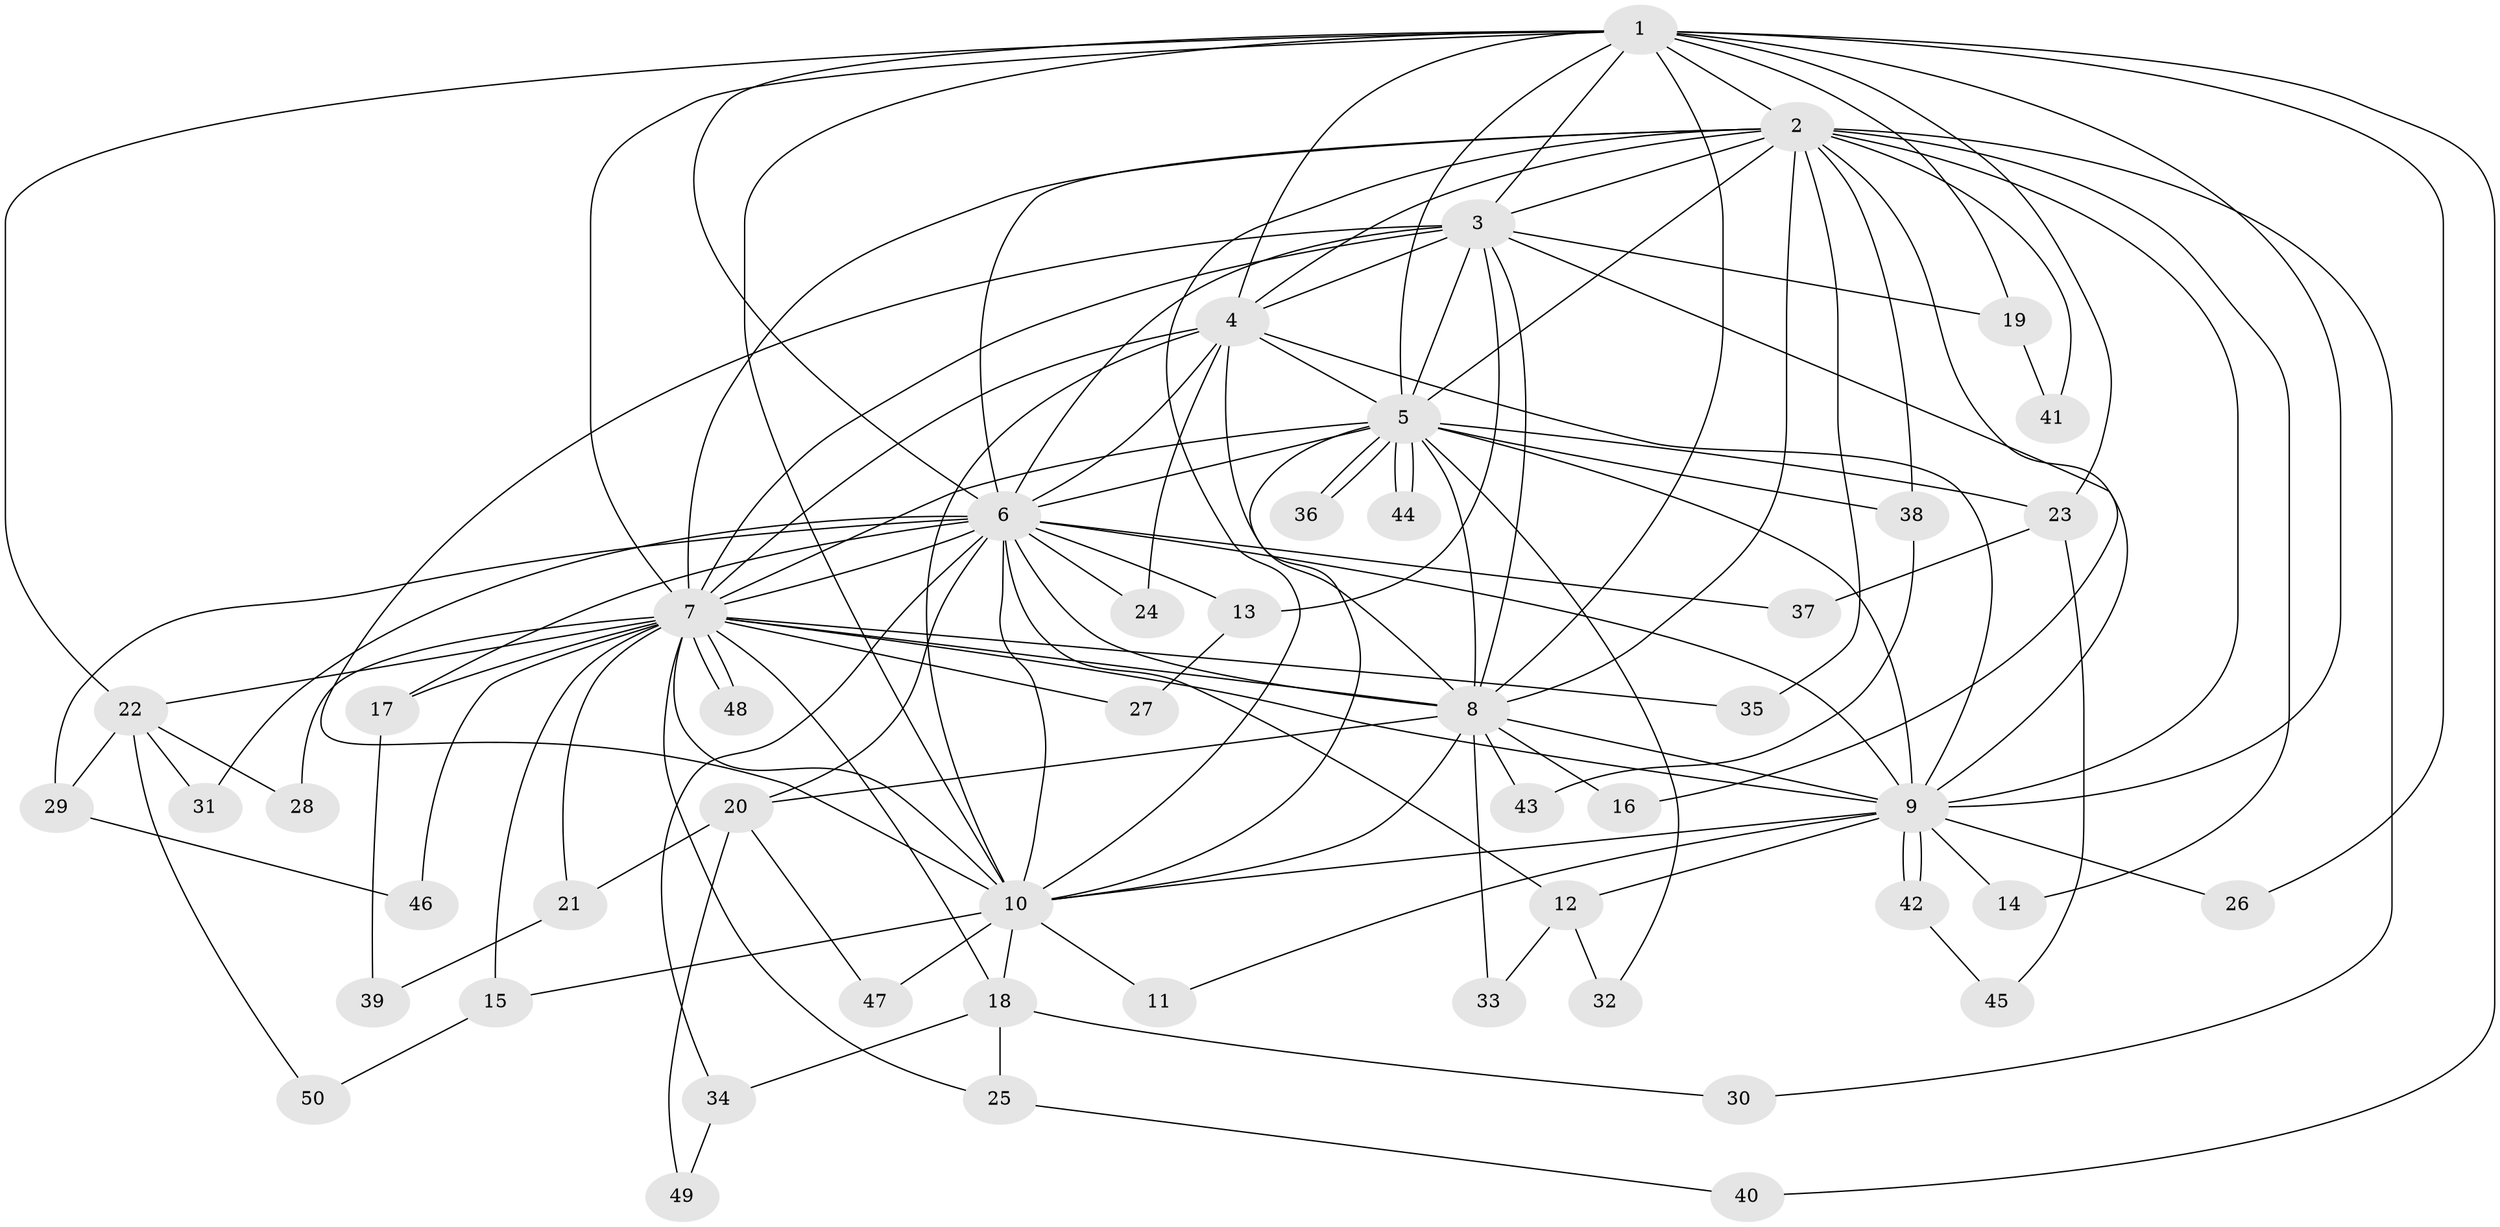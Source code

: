 // coarse degree distribution, {12: 0.06451612903225806, 17: 0.03225806451612903, 10: 0.06451612903225806, 2: 0.22580645161290322, 3: 0.25806451612903225, 7: 0.03225806451612903, 11: 0.03225806451612903, 5: 0.06451612903225806, 4: 0.0967741935483871, 16: 0.03225806451612903, 1: 0.0967741935483871}
// Generated by graph-tools (version 1.1) at 2025/36/03/04/25 23:36:37]
// undirected, 50 vertices, 125 edges
graph export_dot {
  node [color=gray90,style=filled];
  1;
  2;
  3;
  4;
  5;
  6;
  7;
  8;
  9;
  10;
  11;
  12;
  13;
  14;
  15;
  16;
  17;
  18;
  19;
  20;
  21;
  22;
  23;
  24;
  25;
  26;
  27;
  28;
  29;
  30;
  31;
  32;
  33;
  34;
  35;
  36;
  37;
  38;
  39;
  40;
  41;
  42;
  43;
  44;
  45;
  46;
  47;
  48;
  49;
  50;
  1 -- 2;
  1 -- 3;
  1 -- 4;
  1 -- 5;
  1 -- 6;
  1 -- 7;
  1 -- 8;
  1 -- 9;
  1 -- 10;
  1 -- 19;
  1 -- 22;
  1 -- 23;
  1 -- 26;
  1 -- 40;
  2 -- 3;
  2 -- 4;
  2 -- 5;
  2 -- 6;
  2 -- 7;
  2 -- 8;
  2 -- 9;
  2 -- 10;
  2 -- 14;
  2 -- 16;
  2 -- 30;
  2 -- 35;
  2 -- 38;
  2 -- 41;
  3 -- 4;
  3 -- 5;
  3 -- 6;
  3 -- 7;
  3 -- 8;
  3 -- 9;
  3 -- 10;
  3 -- 13;
  3 -- 19;
  4 -- 5;
  4 -- 6;
  4 -- 7;
  4 -- 8;
  4 -- 9;
  4 -- 10;
  4 -- 24;
  5 -- 6;
  5 -- 7;
  5 -- 8;
  5 -- 9;
  5 -- 10;
  5 -- 23;
  5 -- 32;
  5 -- 36;
  5 -- 36;
  5 -- 38;
  5 -- 44;
  5 -- 44;
  6 -- 7;
  6 -- 8;
  6 -- 9;
  6 -- 10;
  6 -- 12;
  6 -- 13;
  6 -- 17;
  6 -- 20;
  6 -- 24;
  6 -- 29;
  6 -- 31;
  6 -- 34;
  6 -- 37;
  7 -- 8;
  7 -- 9;
  7 -- 10;
  7 -- 15;
  7 -- 17;
  7 -- 18;
  7 -- 21;
  7 -- 22;
  7 -- 25;
  7 -- 27;
  7 -- 28;
  7 -- 35;
  7 -- 46;
  7 -- 48;
  7 -- 48;
  8 -- 9;
  8 -- 10;
  8 -- 16;
  8 -- 20;
  8 -- 33;
  8 -- 43;
  9 -- 10;
  9 -- 11;
  9 -- 12;
  9 -- 14;
  9 -- 26;
  9 -- 42;
  9 -- 42;
  10 -- 11;
  10 -- 15;
  10 -- 18;
  10 -- 47;
  12 -- 32;
  12 -- 33;
  13 -- 27;
  15 -- 50;
  17 -- 39;
  18 -- 25;
  18 -- 30;
  18 -- 34;
  19 -- 41;
  20 -- 21;
  20 -- 47;
  20 -- 49;
  21 -- 39;
  22 -- 28;
  22 -- 29;
  22 -- 31;
  22 -- 50;
  23 -- 37;
  23 -- 45;
  25 -- 40;
  29 -- 46;
  34 -- 49;
  38 -- 43;
  42 -- 45;
}
